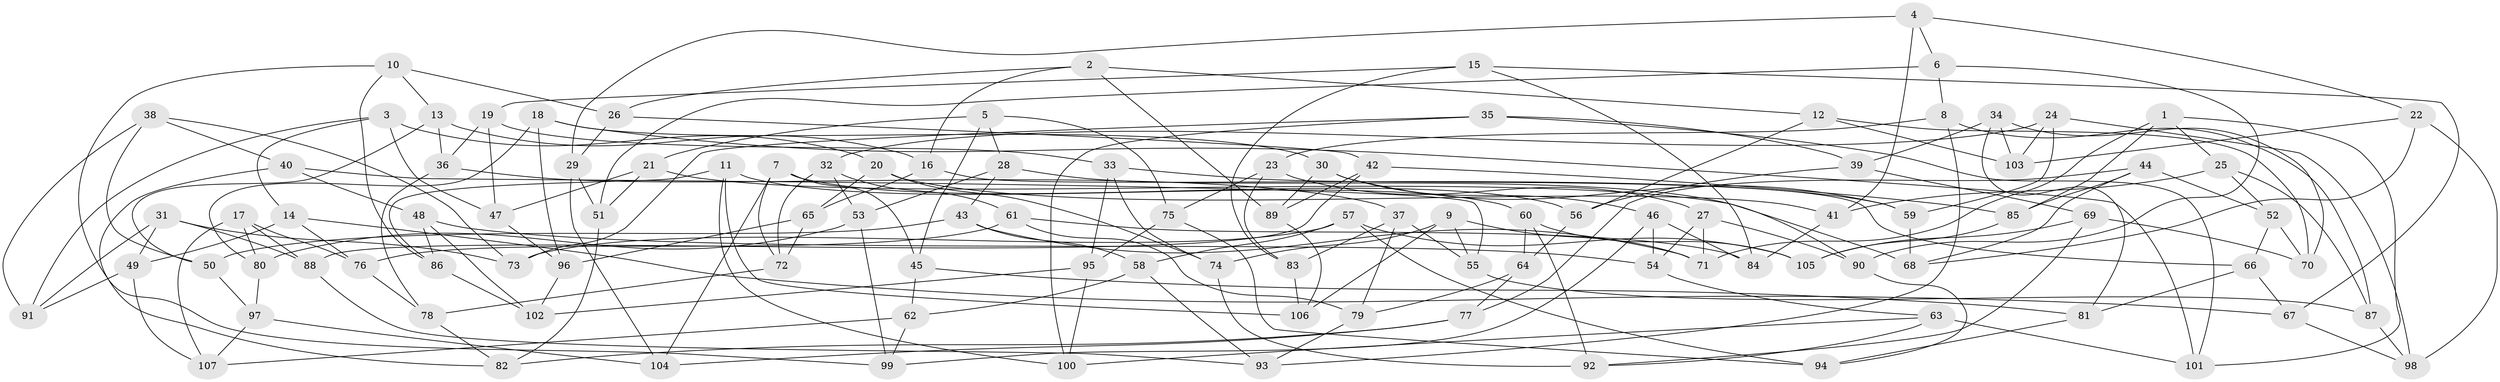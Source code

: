 // Generated by graph-tools (version 1.1) at 2025/11/02/27/25 16:11:49]
// undirected, 107 vertices, 214 edges
graph export_dot {
graph [start="1"]
  node [color=gray90,style=filled];
  1;
  2;
  3;
  4;
  5;
  6;
  7;
  8;
  9;
  10;
  11;
  12;
  13;
  14;
  15;
  16;
  17;
  18;
  19;
  20;
  21;
  22;
  23;
  24;
  25;
  26;
  27;
  28;
  29;
  30;
  31;
  32;
  33;
  34;
  35;
  36;
  37;
  38;
  39;
  40;
  41;
  42;
  43;
  44;
  45;
  46;
  47;
  48;
  49;
  50;
  51;
  52;
  53;
  54;
  55;
  56;
  57;
  58;
  59;
  60;
  61;
  62;
  63;
  64;
  65;
  66;
  67;
  68;
  69;
  70;
  71;
  72;
  73;
  74;
  75;
  76;
  77;
  78;
  79;
  80;
  81;
  82;
  83;
  84;
  85;
  86;
  87;
  88;
  89;
  90;
  91;
  92;
  93;
  94;
  95;
  96;
  97;
  98;
  99;
  100;
  101;
  102;
  103;
  104;
  105;
  106;
  107;
  1 -- 25;
  1 -- 85;
  1 -- 101;
  1 -- 71;
  2 -- 12;
  2 -- 26;
  2 -- 16;
  2 -- 89;
  3 -- 20;
  3 -- 91;
  3 -- 14;
  3 -- 47;
  4 -- 29;
  4 -- 41;
  4 -- 6;
  4 -- 22;
  5 -- 45;
  5 -- 21;
  5 -- 75;
  5 -- 28;
  6 -- 8;
  6 -- 51;
  6 -- 90;
  7 -- 72;
  7 -- 45;
  7 -- 56;
  7 -- 104;
  8 -- 93;
  8 -- 87;
  8 -- 23;
  9 -- 74;
  9 -- 71;
  9 -- 55;
  9 -- 106;
  10 -- 99;
  10 -- 86;
  10 -- 13;
  10 -- 26;
  11 -- 106;
  11 -- 60;
  11 -- 86;
  11 -- 100;
  12 -- 103;
  12 -- 56;
  12 -- 70;
  13 -- 16;
  13 -- 50;
  13 -- 36;
  14 -- 76;
  14 -- 67;
  14 -- 49;
  15 -- 84;
  15 -- 19;
  15 -- 67;
  15 -- 83;
  16 -- 66;
  16 -- 65;
  17 -- 107;
  17 -- 76;
  17 -- 88;
  17 -- 80;
  18 -- 30;
  18 -- 96;
  18 -- 80;
  18 -- 101;
  19 -- 33;
  19 -- 36;
  19 -- 47;
  20 -- 65;
  20 -- 41;
  20 -- 74;
  21 -- 51;
  21 -- 47;
  21 -- 68;
  22 -- 98;
  22 -- 103;
  22 -- 68;
  23 -- 83;
  23 -- 27;
  23 -- 75;
  24 -- 98;
  24 -- 103;
  24 -- 59;
  24 -- 32;
  25 -- 41;
  25 -- 87;
  25 -- 52;
  26 -- 42;
  26 -- 29;
  27 -- 71;
  27 -- 54;
  27 -- 90;
  28 -- 43;
  28 -- 53;
  28 -- 90;
  29 -- 104;
  29 -- 51;
  30 -- 89;
  30 -- 59;
  30 -- 46;
  31 -- 88;
  31 -- 91;
  31 -- 49;
  31 -- 73;
  32 -- 72;
  32 -- 61;
  32 -- 53;
  33 -- 95;
  33 -- 74;
  33 -- 59;
  34 -- 39;
  34 -- 70;
  34 -- 103;
  34 -- 81;
  35 -- 101;
  35 -- 39;
  35 -- 73;
  35 -- 100;
  36 -- 37;
  36 -- 78;
  37 -- 79;
  37 -- 83;
  37 -- 55;
  38 -- 40;
  38 -- 73;
  38 -- 50;
  38 -- 91;
  39 -- 56;
  39 -- 69;
  40 -- 48;
  40 -- 82;
  40 -- 55;
  41 -- 84;
  42 -- 85;
  42 -- 88;
  42 -- 89;
  43 -- 71;
  43 -- 50;
  43 -- 58;
  44 -- 77;
  44 -- 68;
  44 -- 52;
  44 -- 85;
  45 -- 62;
  45 -- 81;
  46 -- 84;
  46 -- 99;
  46 -- 54;
  47 -- 96;
  48 -- 54;
  48 -- 102;
  48 -- 86;
  49 -- 91;
  49 -- 107;
  50 -- 97;
  51 -- 82;
  52 -- 66;
  52 -- 70;
  53 -- 80;
  53 -- 99;
  54 -- 63;
  55 -- 87;
  56 -- 64;
  57 -- 58;
  57 -- 105;
  57 -- 94;
  57 -- 73;
  58 -- 62;
  58 -- 93;
  59 -- 68;
  60 -- 64;
  60 -- 92;
  60 -- 105;
  61 -- 84;
  61 -- 76;
  61 -- 79;
  62 -- 107;
  62 -- 99;
  63 -- 92;
  63 -- 101;
  63 -- 100;
  64 -- 79;
  64 -- 77;
  65 -- 72;
  65 -- 96;
  66 -- 67;
  66 -- 81;
  67 -- 98;
  69 -- 92;
  69 -- 105;
  69 -- 70;
  72 -- 78;
  74 -- 92;
  75 -- 95;
  75 -- 94;
  76 -- 78;
  77 -- 104;
  77 -- 82;
  78 -- 82;
  79 -- 93;
  80 -- 97;
  81 -- 94;
  83 -- 106;
  85 -- 105;
  86 -- 102;
  87 -- 98;
  88 -- 93;
  89 -- 106;
  90 -- 94;
  95 -- 100;
  95 -- 102;
  96 -- 102;
  97 -- 104;
  97 -- 107;
}
